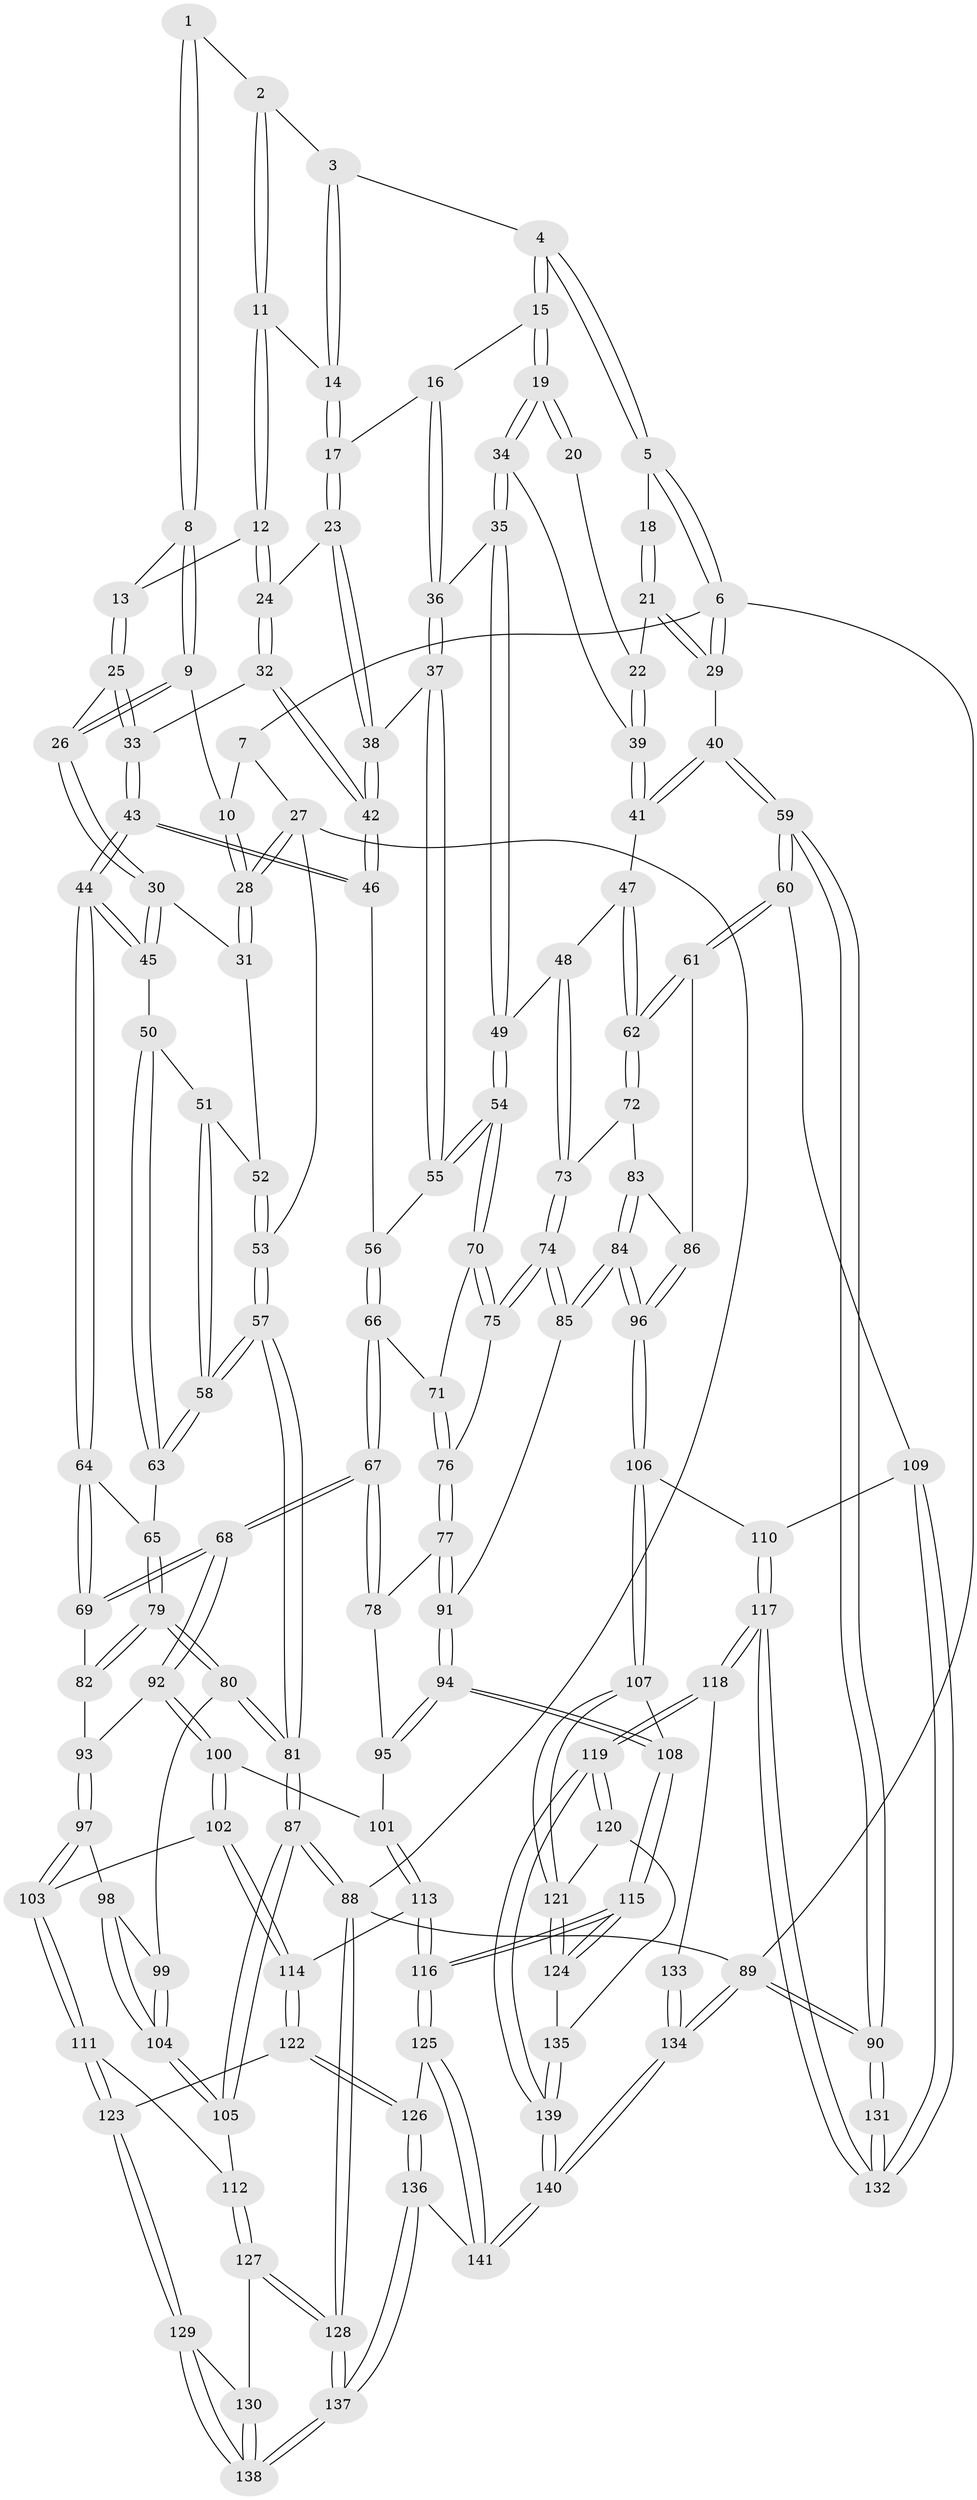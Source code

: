 // coarse degree distribution, {4: 0.30612244897959184, 5: 0.40816326530612246, 3: 0.08163265306122448, 2: 0.030612244897959183, 6: 0.16326530612244897, 8: 0.01020408163265306}
// Generated by graph-tools (version 1.1) at 2025/21/03/04/25 18:21:42]
// undirected, 141 vertices, 349 edges
graph export_dot {
graph [start="1"]
  node [color=gray90,style=filled];
  1 [pos="+0.22032792816497626+0"];
  2 [pos="+0.37196189696916016+0"];
  3 [pos="+0.6167789982347361+0"];
  4 [pos="+0.6705943597356334+0"];
  5 [pos="+1+0"];
  6 [pos="+1+0"];
  7 [pos="+0.19175470085909607+0"];
  8 [pos="+0.20717297947346244+0.016671116288519888"];
  9 [pos="+0.1596200569629467+0.07151967249045299"];
  10 [pos="+0.03043634944947016+0.08295070135800997"];
  11 [pos="+0.40915530099818176+0.031493111703761865"];
  12 [pos="+0.3544085012279424+0.10085654418026785"];
  13 [pos="+0.2768431688220435+0.07766278785748537"];
  14 [pos="+0.5081887655959516+0.0737654897163567"];
  15 [pos="+0.6974647239184674+0.0505421013888265"];
  16 [pos="+0.5950370365148273+0.11387140506246901"];
  17 [pos="+0.520102422347204+0.11050192052240129"];
  18 [pos="+0.9180013104549576+0.03265391637047356"];
  19 [pos="+0.7808724220617708+0.15279137661638015"];
  20 [pos="+0.9133687065715359+0.037998928714133844"];
  21 [pos="+0.9836834711255124+0.17458996023902493"];
  22 [pos="+0.9347390440205843+0.19617075712753593"];
  23 [pos="+0.5030470514356369+0.13967950570754925"];
  24 [pos="+0.4002578537449147+0.19676456036595122"];
  25 [pos="+0.2619395616753364+0.18444410106273385"];
  26 [pos="+0.1568742917561105+0.2132592855894703"];
  27 [pos="+0+0.12374426307540672"];
  28 [pos="+0+0.14340640070415445"];
  29 [pos="+1+0.17753970121311718"];
  30 [pos="+0.12343380782780869+0.28011812074495296"];
  31 [pos="+0.11559768640894841+0.28025068169275175"];
  32 [pos="+0.39469880632829496+0.21433316145643636"];
  33 [pos="+0.35824544491645444+0.2473307105393266"];
  34 [pos="+0.7845623312342371+0.22716463846238014"];
  35 [pos="+0.6668405221191693+0.2905394306859771"];
  36 [pos="+0.6528377924997648+0.2913716964969437"];
  37 [pos="+0.6402647468090245+0.29589008581217713"];
  38 [pos="+0.6011719402194724+0.3034068893601159"];
  39 [pos="+0.848023923431518+0.26529174516649184"];
  40 [pos="+1+0.3711157677239067"];
  41 [pos="+0.9046006725956119+0.3454078844753286"];
  42 [pos="+0.5591896928564267+0.32800127920450023"];
  43 [pos="+0.2908702103417808+0.3999447363882583"];
  44 [pos="+0.2901247918827954+0.40053115947442697"];
  45 [pos="+0.22774759157294583+0.37297041287606386"];
  46 [pos="+0.5191382289989882+0.39172185903826323"];
  47 [pos="+0.8770678064269759+0.40394155608293947"];
  48 [pos="+0.769532665918144+0.4646570633427301"];
  49 [pos="+0.7439644464724586+0.46278001002879526"];
  50 [pos="+0.0793977328077374+0.47647637452597474"];
  51 [pos="+0.037891679345158476+0.42385677620753387"];
  52 [pos="+0.059288583193893206+0.3647107837706498"];
  53 [pos="+0+0.39689390317406875"];
  54 [pos="+0.6987141980037938+0.4971335649693828"];
  55 [pos="+0.6454998234356863+0.46111080501217294"];
  56 [pos="+0.5364310927557276+0.45608181713928675"];
  57 [pos="+0+0.4675962138621904"];
  58 [pos="+0+0.46759332276731647"];
  59 [pos="+1+0.6795265482820315"];
  60 [pos="+1+0.679456991784345"];
  61 [pos="+1+0.6236702515461989"];
  62 [pos="+0.9264217390408269+0.5667501812231822"];
  63 [pos="+0.07343501168157705+0.5214212662224234"];
  64 [pos="+0.2916716946510468+0.43859947093277146"];
  65 [pos="+0.08330526956797983+0.543438321953617"];
  66 [pos="+0.5301929833957401+0.5230434904551385"];
  67 [pos="+0.4108245714977429+0.6066143057926968"];
  68 [pos="+0.40446190077067484+0.609116826909854"];
  69 [pos="+0.30048608437870955+0.48428580678903327"];
  70 [pos="+0.688438755855785+0.5219270810064331"];
  71 [pos="+0.5427370353254393+0.5305109568679205"];
  72 [pos="+0.8439633749795595+0.572571219514576"];
  73 [pos="+0.8190254089421579+0.5689331638553223"];
  74 [pos="+0.7371010955938055+0.6328762117811718"];
  75 [pos="+0.694327719914235+0.5920265162263185"];
  76 [pos="+0.607038292505551+0.6178714953909676"];
  77 [pos="+0.5979376006241938+0.642749162917486"];
  78 [pos="+0.5695639500342613+0.6587399168257073"];
  79 [pos="+0.09282600129081145+0.6251538393529869"];
  80 [pos="+0.08058005987925494+0.6415990708137174"];
  81 [pos="+0+0.7483892852677907"];
  82 [pos="+0.18708195438937195+0.6074524834038093"];
  83 [pos="+0.8385103921243945+0.6257911542482931"];
  84 [pos="+0.7818422844331757+0.705094463978799"];
  85 [pos="+0.740350503210862+0.6566153311411884"];
  86 [pos="+0.8575807489522684+0.6776763590081006"];
  87 [pos="+0+0.8131511070939234"];
  88 [pos="+0+1"];
  89 [pos="+1+1"];
  90 [pos="+1+0.8310984420453629"];
  91 [pos="+0.649375407912689+0.7157371531984419"];
  92 [pos="+0.40017938167796396+0.6308615418138923"];
  93 [pos="+0.24052429286453433+0.6721295343315461"];
  94 [pos="+0.6336780901989825+0.7653557966232539"];
  95 [pos="+0.5544983189470784+0.7038294086208481"];
  96 [pos="+0.7908352590674841+0.7177013406418777"];
  97 [pos="+0.23174013464847248+0.7429315457446541"];
  98 [pos="+0.209121442143769+0.7458013456223023"];
  99 [pos="+0.1026642788839781+0.6765205508011621"];
  100 [pos="+0.4059639716062928+0.6948947185529654"];
  101 [pos="+0.47331843687897035+0.7471341342087648"];
  102 [pos="+0.35956703696732517+0.7489295015119811"];
  103 [pos="+0.27131886330796906+0.7721565789367627"];
  104 [pos="+0.1219216044116969+0.8386355291772101"];
  105 [pos="+0.12039573071844303+0.8431008605488636"];
  106 [pos="+0.7939867175078715+0.7426300634491118"];
  107 [pos="+0.7438745924122624+0.8098612231244399"];
  108 [pos="+0.6348140306689809+0.79245016524046"];
  109 [pos="+1+0.6814252969081644"];
  110 [pos="+0.8674960925481934+0.7768895957043449"];
  111 [pos="+0.2553371109828977+0.8518072876299392"];
  112 [pos="+0.13159016891258982+0.8575409428916224"];
  113 [pos="+0.5138502427951194+0.824251081592117"];
  114 [pos="+0.37269519490700115+0.851158520056263"];
  115 [pos="+0.5701233862623785+0.8554784851538064"];
  116 [pos="+0.5481636348524022+0.8601364621176986"];
  117 [pos="+0.8736709872251085+0.9028659131556647"];
  118 [pos="+0.8734483553626625+0.9031963075199628"];
  119 [pos="+0.8178983562708368+0.9645804370308396"];
  120 [pos="+0.7665875306101029+0.8775981217057036"];
  121 [pos="+0.7550732860453876+0.8476876560015888"];
  122 [pos="+0.3612934218593201+0.8841416921026882"];
  123 [pos="+0.2834168496572938+0.8931960311012344"];
  124 [pos="+0.6226415925389515+0.8975649745454775"];
  125 [pos="+0.5323091927285821+0.8893820768902747"];
  126 [pos="+0.3840501374265653+0.9113615308850712"];
  127 [pos="+0.13692671666243839+0.9101739488378755"];
  128 [pos="+0+1"];
  129 [pos="+0.27317508364796506+0.9202642215184573"];
  130 [pos="+0.17341580624973524+0.9347483276283876"];
  131 [pos="+1+0.9030366437414904"];
  132 [pos="+0.8770723971036866+0.9011247037964009"];
  133 [pos="+0.9631018802004855+0.9316561419056196"];
  134 [pos="+1+1"];
  135 [pos="+0.6290592988424591+0.9037023327991851"];
  136 [pos="+0.40607312520238353+1"];
  137 [pos="+0.30289983636028034+1"];
  138 [pos="+0.2935459144179085+1"];
  139 [pos="+0.7924763344104141+1"];
  140 [pos="+0.8013135154295591+1"];
  141 [pos="+0.485911194731318+1"];
  1 -- 2;
  1 -- 8;
  1 -- 8;
  2 -- 3;
  2 -- 11;
  2 -- 11;
  3 -- 4;
  3 -- 14;
  3 -- 14;
  4 -- 5;
  4 -- 5;
  4 -- 15;
  4 -- 15;
  5 -- 6;
  5 -- 6;
  5 -- 18;
  6 -- 7;
  6 -- 29;
  6 -- 29;
  6 -- 89;
  7 -- 10;
  7 -- 27;
  8 -- 9;
  8 -- 9;
  8 -- 13;
  9 -- 10;
  9 -- 26;
  9 -- 26;
  10 -- 28;
  10 -- 28;
  11 -- 12;
  11 -- 12;
  11 -- 14;
  12 -- 13;
  12 -- 24;
  12 -- 24;
  13 -- 25;
  13 -- 25;
  14 -- 17;
  14 -- 17;
  15 -- 16;
  15 -- 19;
  15 -- 19;
  16 -- 17;
  16 -- 36;
  16 -- 36;
  17 -- 23;
  17 -- 23;
  18 -- 21;
  18 -- 21;
  19 -- 20;
  19 -- 20;
  19 -- 34;
  19 -- 34;
  20 -- 22;
  21 -- 22;
  21 -- 29;
  21 -- 29;
  22 -- 39;
  22 -- 39;
  23 -- 24;
  23 -- 38;
  23 -- 38;
  24 -- 32;
  24 -- 32;
  25 -- 26;
  25 -- 33;
  25 -- 33;
  26 -- 30;
  26 -- 30;
  27 -- 28;
  27 -- 28;
  27 -- 53;
  27 -- 88;
  28 -- 31;
  28 -- 31;
  29 -- 40;
  30 -- 31;
  30 -- 45;
  30 -- 45;
  31 -- 52;
  32 -- 33;
  32 -- 42;
  32 -- 42;
  33 -- 43;
  33 -- 43;
  34 -- 35;
  34 -- 35;
  34 -- 39;
  35 -- 36;
  35 -- 49;
  35 -- 49;
  36 -- 37;
  36 -- 37;
  37 -- 38;
  37 -- 55;
  37 -- 55;
  38 -- 42;
  38 -- 42;
  39 -- 41;
  39 -- 41;
  40 -- 41;
  40 -- 41;
  40 -- 59;
  40 -- 59;
  41 -- 47;
  42 -- 46;
  42 -- 46;
  43 -- 44;
  43 -- 44;
  43 -- 46;
  43 -- 46;
  44 -- 45;
  44 -- 45;
  44 -- 64;
  44 -- 64;
  45 -- 50;
  46 -- 56;
  47 -- 48;
  47 -- 62;
  47 -- 62;
  48 -- 49;
  48 -- 73;
  48 -- 73;
  49 -- 54;
  49 -- 54;
  50 -- 51;
  50 -- 63;
  50 -- 63;
  51 -- 52;
  51 -- 58;
  51 -- 58;
  52 -- 53;
  52 -- 53;
  53 -- 57;
  53 -- 57;
  54 -- 55;
  54 -- 55;
  54 -- 70;
  54 -- 70;
  55 -- 56;
  56 -- 66;
  56 -- 66;
  57 -- 58;
  57 -- 58;
  57 -- 81;
  57 -- 81;
  58 -- 63;
  58 -- 63;
  59 -- 60;
  59 -- 60;
  59 -- 90;
  59 -- 90;
  60 -- 61;
  60 -- 61;
  60 -- 109;
  61 -- 62;
  61 -- 62;
  61 -- 86;
  62 -- 72;
  62 -- 72;
  63 -- 65;
  64 -- 65;
  64 -- 69;
  64 -- 69;
  65 -- 79;
  65 -- 79;
  66 -- 67;
  66 -- 67;
  66 -- 71;
  67 -- 68;
  67 -- 68;
  67 -- 78;
  67 -- 78;
  68 -- 69;
  68 -- 69;
  68 -- 92;
  68 -- 92;
  69 -- 82;
  70 -- 71;
  70 -- 75;
  70 -- 75;
  71 -- 76;
  71 -- 76;
  72 -- 73;
  72 -- 83;
  73 -- 74;
  73 -- 74;
  74 -- 75;
  74 -- 75;
  74 -- 85;
  74 -- 85;
  75 -- 76;
  76 -- 77;
  76 -- 77;
  77 -- 78;
  77 -- 91;
  77 -- 91;
  78 -- 95;
  79 -- 80;
  79 -- 80;
  79 -- 82;
  79 -- 82;
  80 -- 81;
  80 -- 81;
  80 -- 99;
  81 -- 87;
  81 -- 87;
  82 -- 93;
  83 -- 84;
  83 -- 84;
  83 -- 86;
  84 -- 85;
  84 -- 85;
  84 -- 96;
  84 -- 96;
  85 -- 91;
  86 -- 96;
  86 -- 96;
  87 -- 88;
  87 -- 88;
  87 -- 105;
  87 -- 105;
  88 -- 128;
  88 -- 128;
  88 -- 89;
  89 -- 90;
  89 -- 90;
  89 -- 134;
  89 -- 134;
  90 -- 131;
  90 -- 131;
  91 -- 94;
  91 -- 94;
  92 -- 93;
  92 -- 100;
  92 -- 100;
  93 -- 97;
  93 -- 97;
  94 -- 95;
  94 -- 95;
  94 -- 108;
  94 -- 108;
  95 -- 101;
  96 -- 106;
  96 -- 106;
  97 -- 98;
  97 -- 103;
  97 -- 103;
  98 -- 99;
  98 -- 104;
  98 -- 104;
  99 -- 104;
  99 -- 104;
  100 -- 101;
  100 -- 102;
  100 -- 102;
  101 -- 113;
  101 -- 113;
  102 -- 103;
  102 -- 114;
  102 -- 114;
  103 -- 111;
  103 -- 111;
  104 -- 105;
  104 -- 105;
  105 -- 112;
  106 -- 107;
  106 -- 107;
  106 -- 110;
  107 -- 108;
  107 -- 121;
  107 -- 121;
  108 -- 115;
  108 -- 115;
  109 -- 110;
  109 -- 132;
  109 -- 132;
  110 -- 117;
  110 -- 117;
  111 -- 112;
  111 -- 123;
  111 -- 123;
  112 -- 127;
  112 -- 127;
  113 -- 114;
  113 -- 116;
  113 -- 116;
  114 -- 122;
  114 -- 122;
  115 -- 116;
  115 -- 116;
  115 -- 124;
  115 -- 124;
  116 -- 125;
  116 -- 125;
  117 -- 118;
  117 -- 118;
  117 -- 132;
  117 -- 132;
  118 -- 119;
  118 -- 119;
  118 -- 133;
  119 -- 120;
  119 -- 120;
  119 -- 139;
  119 -- 139;
  120 -- 121;
  120 -- 135;
  121 -- 124;
  121 -- 124;
  122 -- 123;
  122 -- 126;
  122 -- 126;
  123 -- 129;
  123 -- 129;
  124 -- 135;
  125 -- 126;
  125 -- 141;
  125 -- 141;
  126 -- 136;
  126 -- 136;
  127 -- 128;
  127 -- 128;
  127 -- 130;
  128 -- 137;
  128 -- 137;
  129 -- 130;
  129 -- 138;
  129 -- 138;
  130 -- 138;
  130 -- 138;
  131 -- 132;
  131 -- 132;
  133 -- 134;
  133 -- 134;
  134 -- 140;
  134 -- 140;
  135 -- 139;
  135 -- 139;
  136 -- 137;
  136 -- 137;
  136 -- 141;
  137 -- 138;
  137 -- 138;
  139 -- 140;
  139 -- 140;
  140 -- 141;
  140 -- 141;
}
